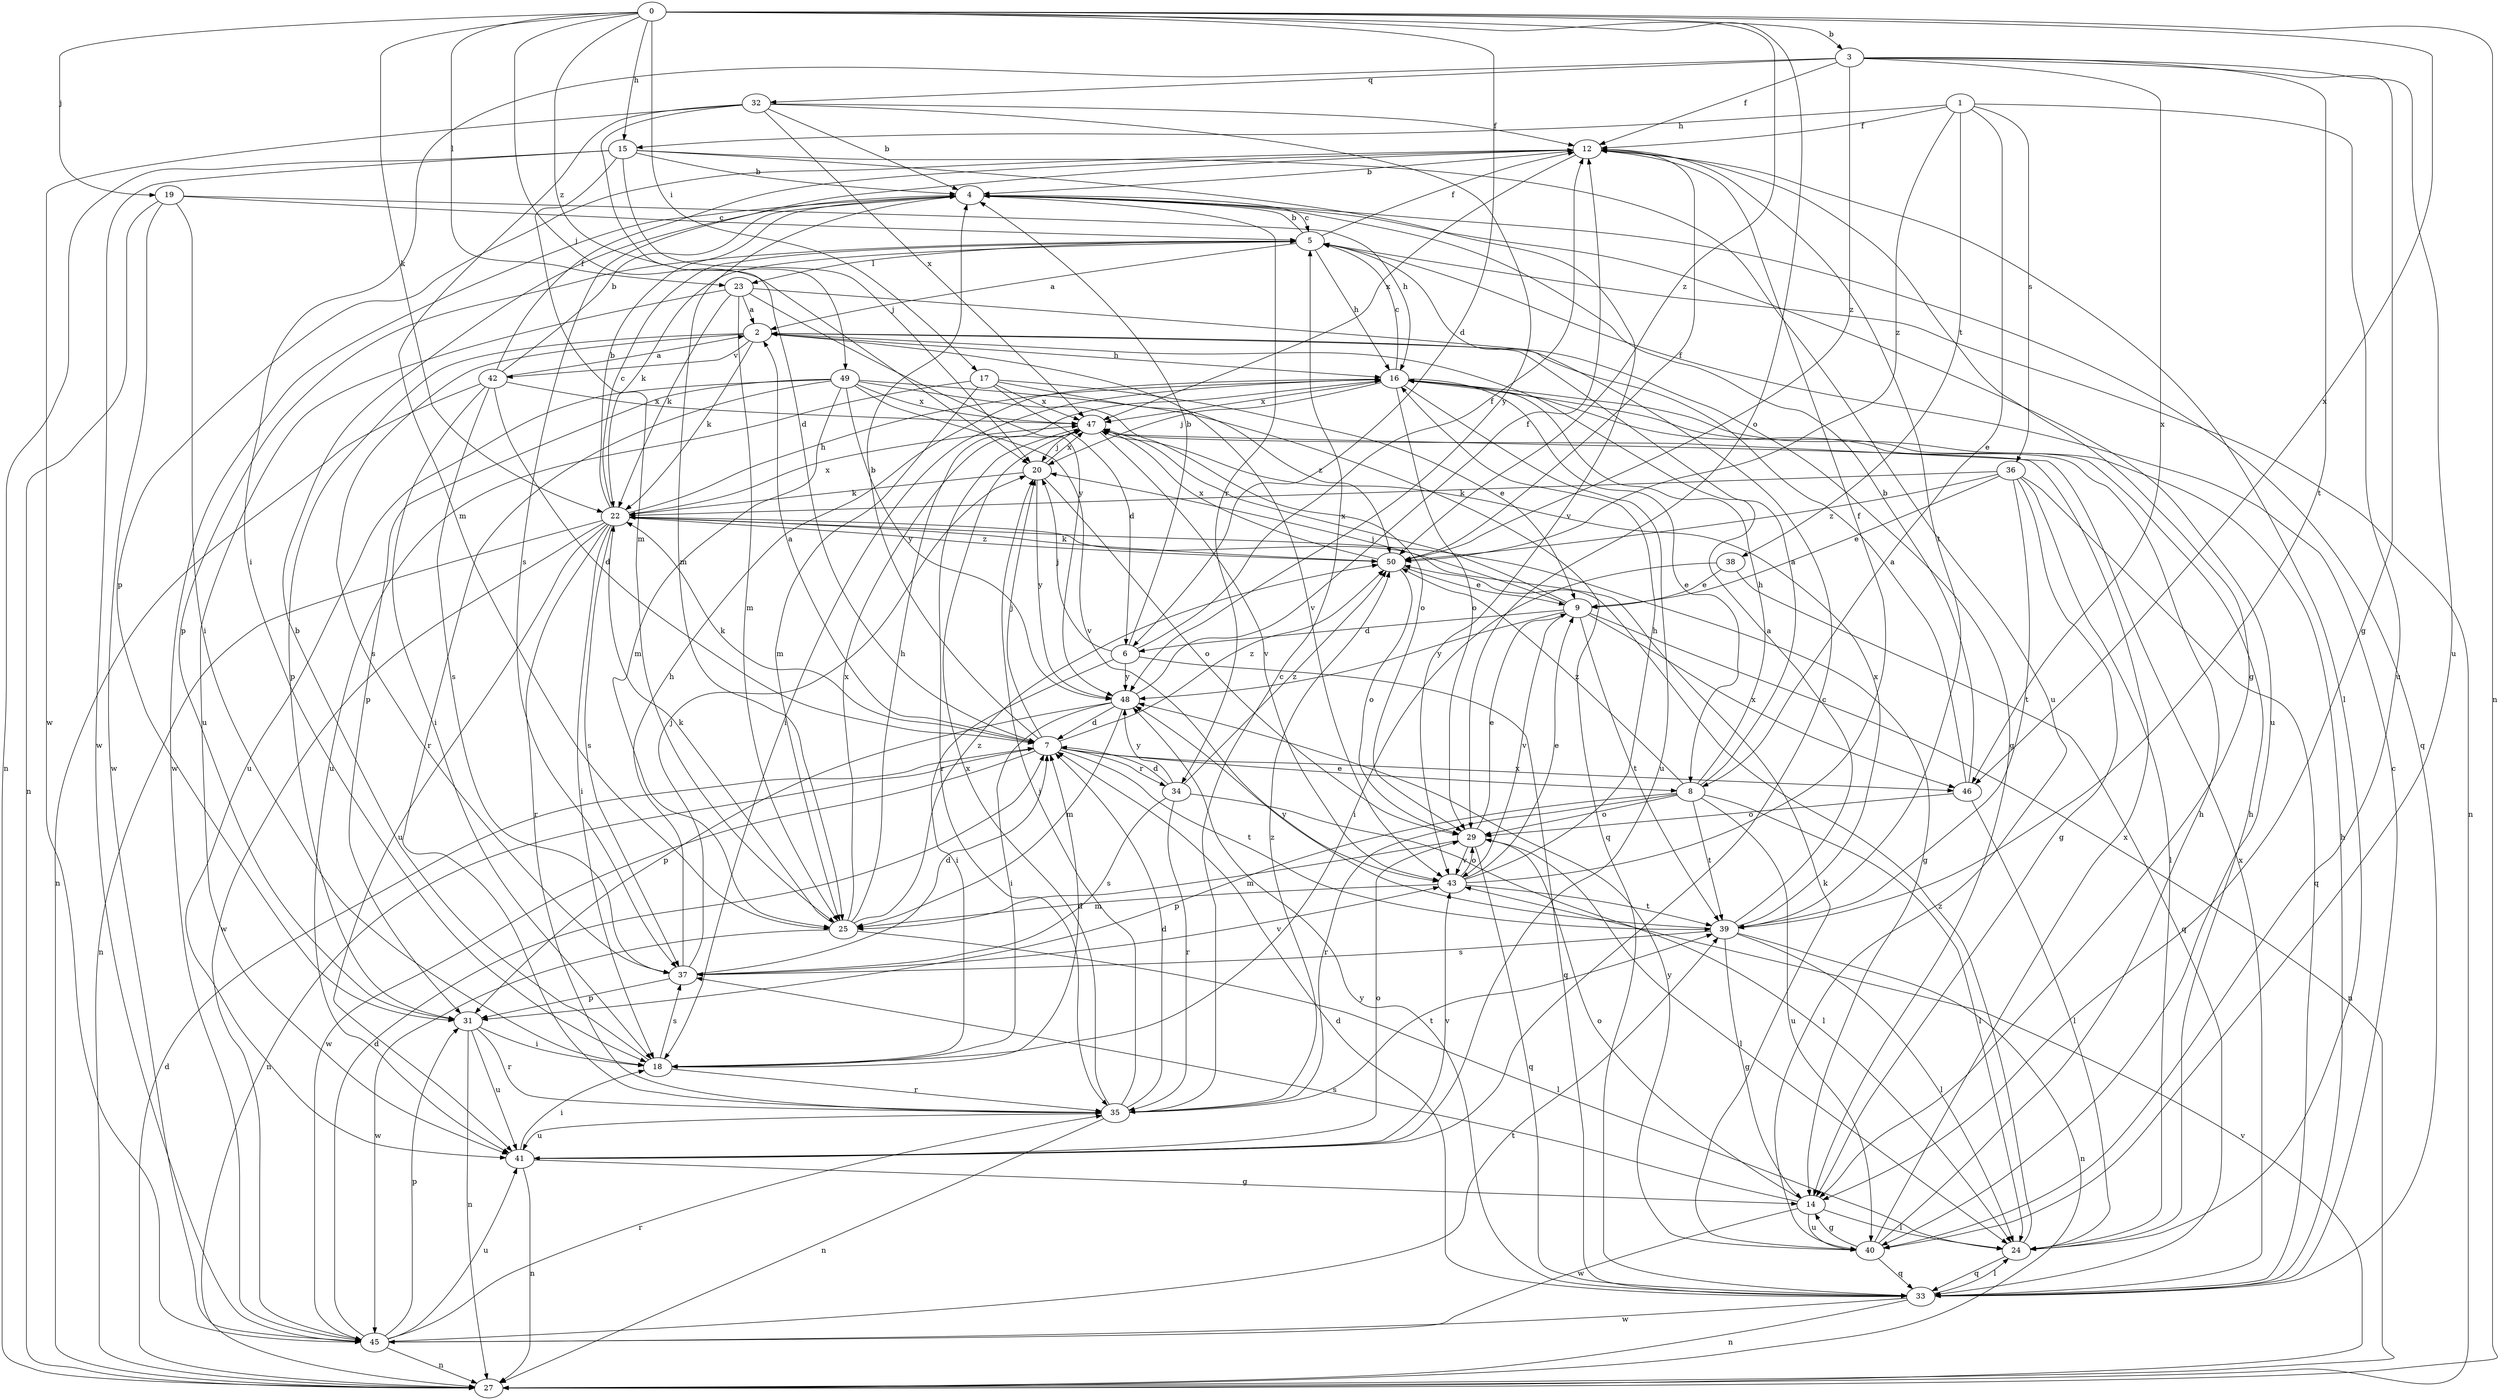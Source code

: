 strict digraph  {
0;
1;
2;
3;
4;
5;
6;
7;
8;
9;
12;
14;
15;
16;
17;
18;
19;
20;
22;
23;
24;
25;
27;
29;
31;
32;
33;
34;
35;
36;
37;
38;
39;
40;
41;
42;
43;
45;
46;
47;
48;
49;
50;
0 -> 3  [label=b];
0 -> 6  [label=d];
0 -> 15  [label=h];
0 -> 17  [label=i];
0 -> 19  [label=j];
0 -> 20  [label=j];
0 -> 22  [label=k];
0 -> 23  [label=l];
0 -> 27  [label=n];
0 -> 29  [label=o];
0 -> 46  [label=x];
0 -> 49  [label=z];
0 -> 50  [label=z];
1 -> 8  [label=e];
1 -> 12  [label=f];
1 -> 15  [label=h];
1 -> 36  [label=s];
1 -> 38  [label=t];
1 -> 40  [label=u];
1 -> 50  [label=z];
2 -> 16  [label=h];
2 -> 22  [label=k];
2 -> 31  [label=p];
2 -> 37  [label=s];
2 -> 42  [label=v];
2 -> 43  [label=v];
3 -> 12  [label=f];
3 -> 14  [label=g];
3 -> 18  [label=i];
3 -> 32  [label=q];
3 -> 39  [label=t];
3 -> 40  [label=u];
3 -> 46  [label=x];
3 -> 50  [label=z];
4 -> 5  [label=c];
4 -> 25  [label=m];
4 -> 33  [label=q];
4 -> 34  [label=r];
4 -> 40  [label=u];
4 -> 45  [label=w];
5 -> 2  [label=a];
5 -> 4  [label=b];
5 -> 12  [label=f];
5 -> 16  [label=h];
5 -> 22  [label=k];
5 -> 23  [label=l];
5 -> 27  [label=n];
5 -> 31  [label=p];
6 -> 4  [label=b];
6 -> 12  [label=f];
6 -> 18  [label=i];
6 -> 20  [label=j];
6 -> 33  [label=q];
6 -> 48  [label=y];
7 -> 2  [label=a];
7 -> 4  [label=b];
7 -> 8  [label=e];
7 -> 20  [label=j];
7 -> 22  [label=k];
7 -> 27  [label=n];
7 -> 34  [label=r];
7 -> 39  [label=t];
7 -> 45  [label=w];
7 -> 46  [label=x];
7 -> 50  [label=z];
8 -> 2  [label=a];
8 -> 16  [label=h];
8 -> 24  [label=l];
8 -> 29  [label=o];
8 -> 31  [label=p];
8 -> 35  [label=r];
8 -> 39  [label=t];
8 -> 40  [label=u];
8 -> 50  [label=z];
9 -> 6  [label=d];
9 -> 20  [label=j];
9 -> 27  [label=n];
9 -> 39  [label=t];
9 -> 43  [label=v];
9 -> 46  [label=x];
9 -> 47  [label=x];
9 -> 48  [label=y];
12 -> 4  [label=b];
12 -> 14  [label=g];
12 -> 24  [label=l];
12 -> 31  [label=p];
12 -> 37  [label=s];
12 -> 39  [label=t];
12 -> 47  [label=x];
14 -> 24  [label=l];
14 -> 29  [label=o];
14 -> 37  [label=s];
14 -> 40  [label=u];
14 -> 45  [label=w];
15 -> 4  [label=b];
15 -> 20  [label=j];
15 -> 25  [label=m];
15 -> 27  [label=n];
15 -> 40  [label=u];
15 -> 43  [label=v];
15 -> 45  [label=w];
16 -> 5  [label=c];
16 -> 8  [label=e];
16 -> 18  [label=i];
16 -> 20  [label=j];
16 -> 29  [label=o];
16 -> 41  [label=u];
16 -> 47  [label=x];
17 -> 6  [label=d];
17 -> 9  [label=e];
17 -> 25  [label=m];
17 -> 41  [label=u];
17 -> 47  [label=x];
17 -> 50  [label=z];
18 -> 4  [label=b];
18 -> 7  [label=d];
18 -> 35  [label=r];
18 -> 37  [label=s];
19 -> 5  [label=c];
19 -> 16  [label=h];
19 -> 18  [label=i];
19 -> 27  [label=n];
19 -> 45  [label=w];
20 -> 22  [label=k];
20 -> 29  [label=o];
20 -> 47  [label=x];
20 -> 48  [label=y];
22 -> 4  [label=b];
22 -> 5  [label=c];
22 -> 14  [label=g];
22 -> 16  [label=h];
22 -> 18  [label=i];
22 -> 27  [label=n];
22 -> 35  [label=r];
22 -> 37  [label=s];
22 -> 41  [label=u];
22 -> 45  [label=w];
22 -> 47  [label=x];
22 -> 50  [label=z];
23 -> 2  [label=a];
23 -> 14  [label=g];
23 -> 22  [label=k];
23 -> 25  [label=m];
23 -> 41  [label=u];
23 -> 48  [label=y];
24 -> 16  [label=h];
24 -> 33  [label=q];
24 -> 50  [label=z];
25 -> 16  [label=h];
25 -> 22  [label=k];
25 -> 24  [label=l];
25 -> 45  [label=w];
25 -> 47  [label=x];
25 -> 50  [label=z];
27 -> 7  [label=d];
27 -> 43  [label=v];
29 -> 9  [label=e];
29 -> 24  [label=l];
29 -> 25  [label=m];
29 -> 33  [label=q];
29 -> 43  [label=v];
31 -> 18  [label=i];
31 -> 27  [label=n];
31 -> 35  [label=r];
31 -> 41  [label=u];
32 -> 4  [label=b];
32 -> 7  [label=d];
32 -> 12  [label=f];
32 -> 25  [label=m];
32 -> 45  [label=w];
32 -> 47  [label=x];
32 -> 48  [label=y];
33 -> 5  [label=c];
33 -> 7  [label=d];
33 -> 16  [label=h];
33 -> 24  [label=l];
33 -> 27  [label=n];
33 -> 45  [label=w];
33 -> 47  [label=x];
33 -> 48  [label=y];
34 -> 7  [label=d];
34 -> 24  [label=l];
34 -> 35  [label=r];
34 -> 37  [label=s];
34 -> 48  [label=y];
34 -> 50  [label=z];
35 -> 5  [label=c];
35 -> 7  [label=d];
35 -> 20  [label=j];
35 -> 27  [label=n];
35 -> 39  [label=t];
35 -> 41  [label=u];
35 -> 47  [label=x];
35 -> 50  [label=z];
36 -> 9  [label=e];
36 -> 14  [label=g];
36 -> 22  [label=k];
36 -> 24  [label=l];
36 -> 33  [label=q];
36 -> 39  [label=t];
36 -> 50  [label=z];
37 -> 7  [label=d];
37 -> 16  [label=h];
37 -> 20  [label=j];
37 -> 31  [label=p];
37 -> 43  [label=v];
38 -> 9  [label=e];
38 -> 18  [label=i];
38 -> 33  [label=q];
39 -> 2  [label=a];
39 -> 14  [label=g];
39 -> 24  [label=l];
39 -> 27  [label=n];
39 -> 37  [label=s];
39 -> 47  [label=x];
39 -> 48  [label=y];
40 -> 14  [label=g];
40 -> 16  [label=h];
40 -> 22  [label=k];
40 -> 33  [label=q];
40 -> 47  [label=x];
40 -> 48  [label=y];
41 -> 5  [label=c];
41 -> 14  [label=g];
41 -> 18  [label=i];
41 -> 27  [label=n];
41 -> 29  [label=o];
41 -> 43  [label=v];
42 -> 2  [label=a];
42 -> 4  [label=b];
42 -> 7  [label=d];
42 -> 12  [label=f];
42 -> 18  [label=i];
42 -> 27  [label=n];
42 -> 37  [label=s];
42 -> 47  [label=x];
43 -> 9  [label=e];
43 -> 12  [label=f];
43 -> 16  [label=h];
43 -> 25  [label=m];
43 -> 29  [label=o];
43 -> 39  [label=t];
45 -> 7  [label=d];
45 -> 27  [label=n];
45 -> 31  [label=p];
45 -> 35  [label=r];
45 -> 39  [label=t];
45 -> 41  [label=u];
46 -> 2  [label=a];
46 -> 4  [label=b];
46 -> 24  [label=l];
46 -> 29  [label=o];
47 -> 20  [label=j];
47 -> 35  [label=r];
47 -> 43  [label=v];
48 -> 7  [label=d];
48 -> 12  [label=f];
48 -> 18  [label=i];
48 -> 25  [label=m];
48 -> 31  [label=p];
49 -> 25  [label=m];
49 -> 29  [label=o];
49 -> 31  [label=p];
49 -> 33  [label=q];
49 -> 35  [label=r];
49 -> 41  [label=u];
49 -> 43  [label=v];
49 -> 47  [label=x];
49 -> 48  [label=y];
50 -> 9  [label=e];
50 -> 12  [label=f];
50 -> 22  [label=k];
50 -> 29  [label=o];
50 -> 47  [label=x];
}
